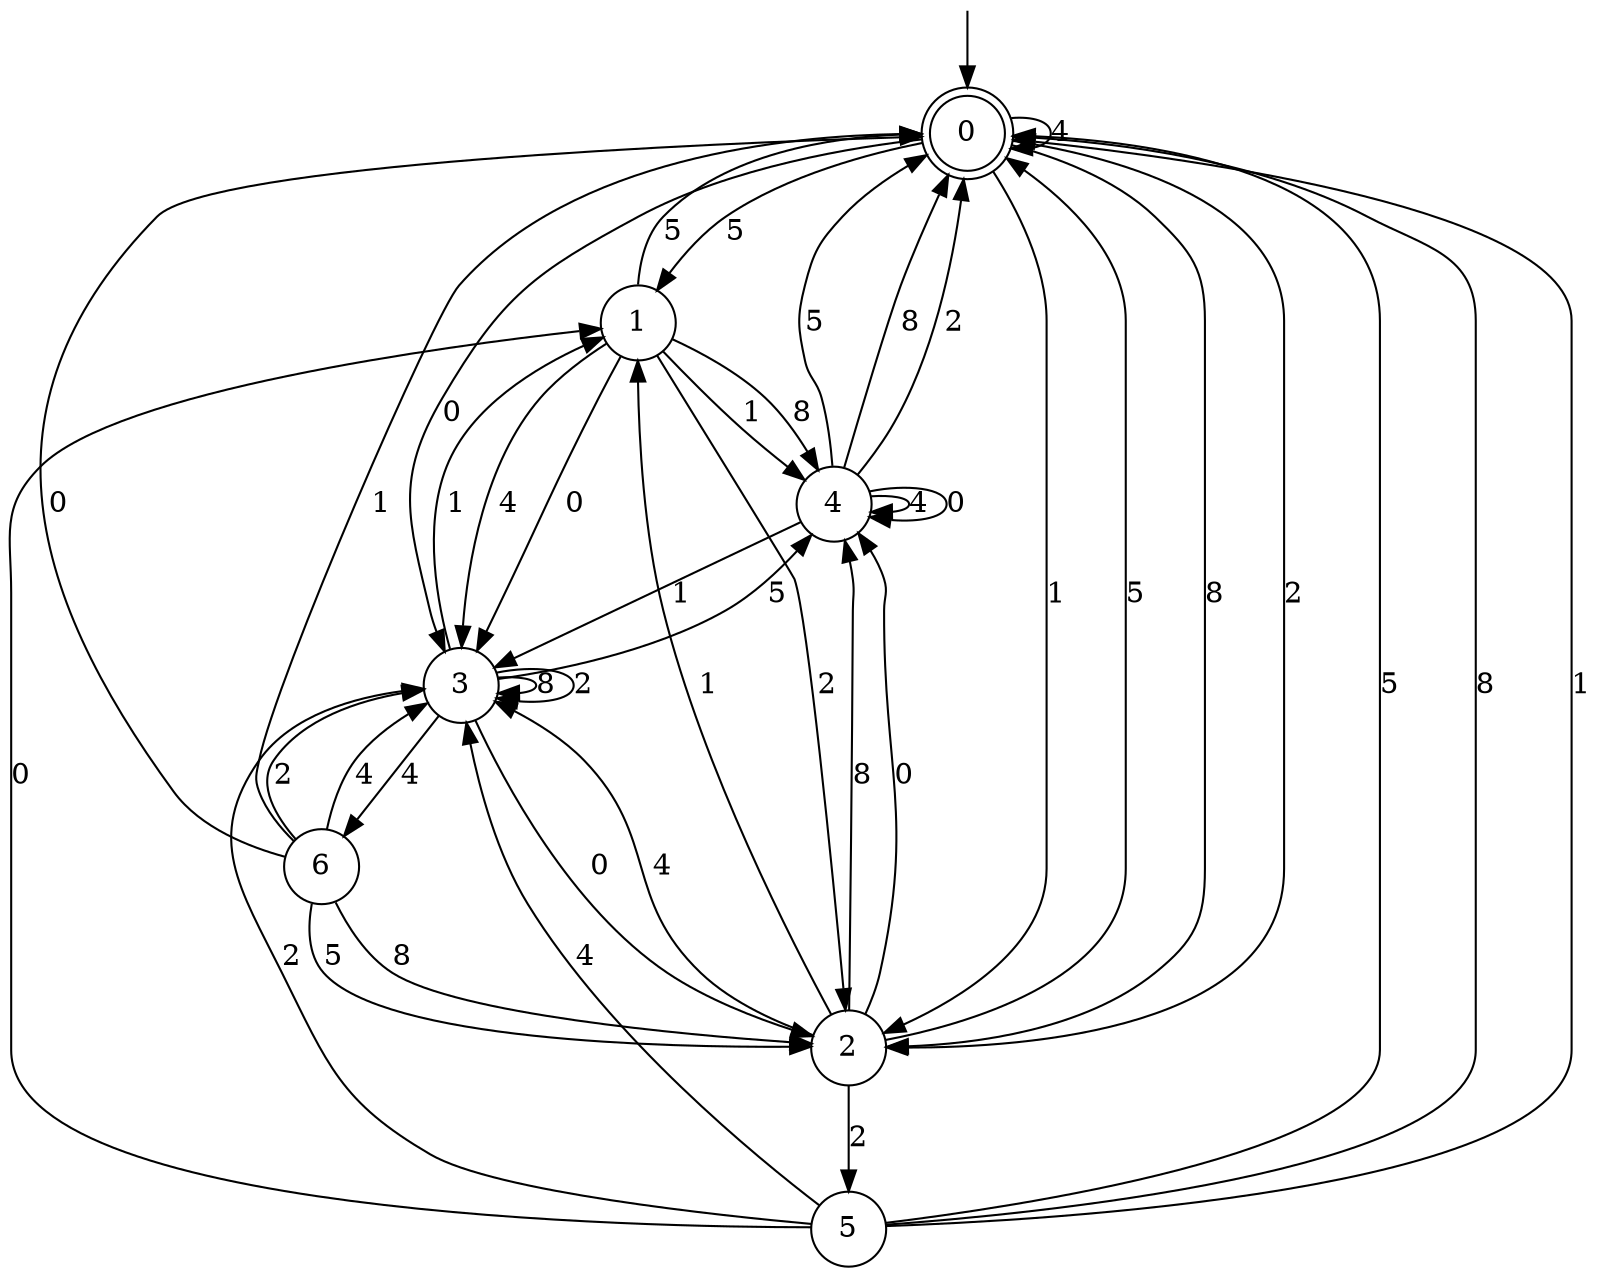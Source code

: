 digraph g {

	s0 [shape="doublecircle" label="0"];
	s1 [shape="circle" label="1"];
	s2 [shape="circle" label="2"];
	s3 [shape="circle" label="3"];
	s4 [shape="circle" label="4"];
	s5 [shape="circle" label="5"];
	s6 [shape="circle" label="6"];
	s0 -> s1 [label="5"];
	s0 -> s2 [label="8"];
	s0 -> s2 [label="2"];
	s0 -> s0 [label="4"];
	s0 -> s3 [label="0"];
	s0 -> s2 [label="1"];
	s1 -> s0 [label="5"];
	s1 -> s4 [label="8"];
	s1 -> s2 [label="2"];
	s1 -> s3 [label="4"];
	s1 -> s3 [label="0"];
	s1 -> s4 [label="1"];
	s2 -> s0 [label="5"];
	s2 -> s4 [label="8"];
	s2 -> s5 [label="2"];
	s2 -> s3 [label="4"];
	s2 -> s4 [label="0"];
	s2 -> s1 [label="1"];
	s3 -> s4 [label="5"];
	s3 -> s3 [label="8"];
	s3 -> s3 [label="2"];
	s3 -> s6 [label="4"];
	s3 -> s2 [label="0"];
	s3 -> s1 [label="1"];
	s4 -> s0 [label="5"];
	s4 -> s0 [label="8"];
	s4 -> s0 [label="2"];
	s4 -> s4 [label="4"];
	s4 -> s4 [label="0"];
	s4 -> s3 [label="1"];
	s5 -> s0 [label="5"];
	s5 -> s0 [label="8"];
	s5 -> s3 [label="2"];
	s5 -> s3 [label="4"];
	s5 -> s1 [label="0"];
	s5 -> s0 [label="1"];
	s6 -> s2 [label="5"];
	s6 -> s2 [label="8"];
	s6 -> s3 [label="2"];
	s6 -> s3 [label="4"];
	s6 -> s0 [label="0"];
	s6 -> s0 [label="1"];

__start0 [label="" shape="none" width="0" height="0"];
__start0 -> s0;

}
